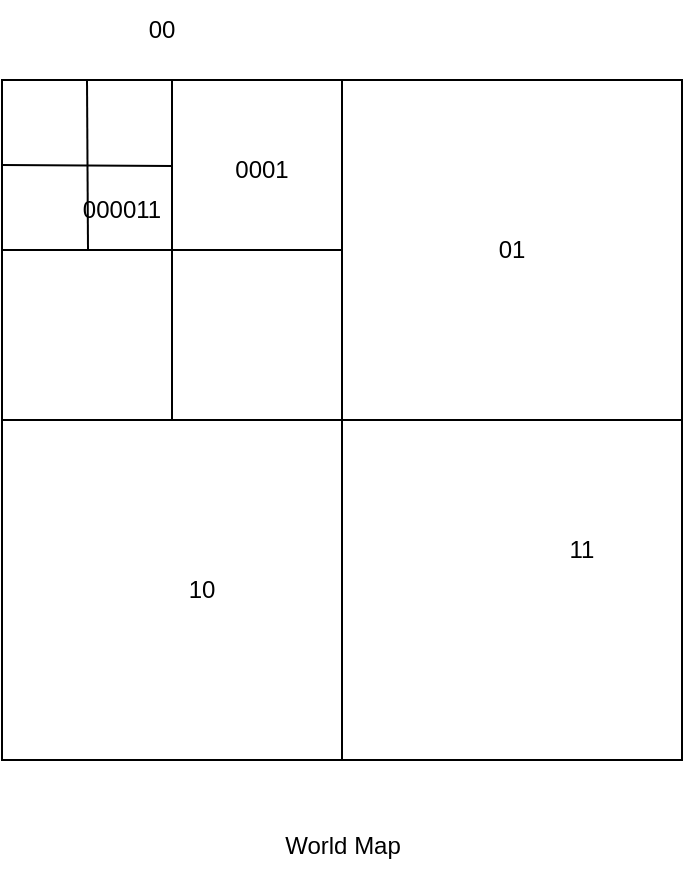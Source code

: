 <mxfile version="21.7.5" type="github">
  <diagram id="RoAepmMAUu7wBhRtB38g" name="Page-1">
    <mxGraphModel dx="954" dy="610" grid="1" gridSize="10" guides="1" tooltips="1" connect="1" arrows="1" fold="1" page="1" pageScale="1" pageWidth="827" pageHeight="1169" math="0" shadow="0">
      <root>
        <mxCell id="0" />
        <mxCell id="1" parent="0" />
        <mxCell id="5P20f6qnIztee9uZaSQt-1" value="" style="whiteSpace=wrap;html=1;aspect=fixed;" vertex="1" parent="1">
          <mxGeometry x="120" y="80" width="340" height="340" as="geometry" />
        </mxCell>
        <mxCell id="5P20f6qnIztee9uZaSQt-2" value="World Map" style="text;html=1;align=center;verticalAlign=middle;resizable=0;points=[];autosize=1;strokeColor=none;fillColor=none;" vertex="1" parent="1">
          <mxGeometry x="250" y="448" width="80" height="30" as="geometry" />
        </mxCell>
        <mxCell id="5P20f6qnIztee9uZaSQt-3" value="" style="whiteSpace=wrap;html=1;aspect=fixed;" vertex="1" parent="1">
          <mxGeometry x="120" y="80" width="170" height="170" as="geometry" />
        </mxCell>
        <mxCell id="5P20f6qnIztee9uZaSQt-4" value="" style="whiteSpace=wrap;html=1;aspect=fixed;" vertex="1" parent="1">
          <mxGeometry x="290" y="80" width="170" height="170" as="geometry" />
        </mxCell>
        <mxCell id="5P20f6qnIztee9uZaSQt-5" value="" style="whiteSpace=wrap;html=1;aspect=fixed;" vertex="1" parent="1">
          <mxGeometry x="120" y="250" width="170" height="170" as="geometry" />
        </mxCell>
        <mxCell id="5P20f6qnIztee9uZaSQt-10" value="" style="endArrow=none;html=1;rounded=0;entryX=0.5;entryY=0;entryDx=0;entryDy=0;exitX=0.5;exitY=0;exitDx=0;exitDy=0;" edge="1" parent="1" source="5P20f6qnIztee9uZaSQt-5" target="5P20f6qnIztee9uZaSQt-3">
          <mxGeometry width="50" height="50" relative="1" as="geometry">
            <mxPoint x="390" y="340" as="sourcePoint" />
            <mxPoint x="440" y="290" as="targetPoint" />
          </mxGeometry>
        </mxCell>
        <mxCell id="5P20f6qnIztee9uZaSQt-11" value="" style="endArrow=none;html=1;rounded=0;exitX=0;exitY=0.5;exitDx=0;exitDy=0;entryX=1;entryY=0.5;entryDx=0;entryDy=0;" edge="1" parent="1" source="5P20f6qnIztee9uZaSQt-3" target="5P20f6qnIztee9uZaSQt-3">
          <mxGeometry width="50" height="50" relative="1" as="geometry">
            <mxPoint x="390" y="340" as="sourcePoint" />
            <mxPoint x="440" y="290" as="targetPoint" />
          </mxGeometry>
        </mxCell>
        <mxCell id="5P20f6qnIztee9uZaSQt-12" value="" style="endArrow=none;html=1;rounded=0;entryX=0.25;entryY=0;entryDx=0;entryDy=0;" edge="1" parent="1" target="5P20f6qnIztee9uZaSQt-3">
          <mxGeometry width="50" height="50" relative="1" as="geometry">
            <mxPoint x="163" y="165" as="sourcePoint" />
            <mxPoint x="440" y="290" as="targetPoint" />
          </mxGeometry>
        </mxCell>
        <mxCell id="5P20f6qnIztee9uZaSQt-13" value="" style="endArrow=none;html=1;rounded=0;exitX=0;exitY=0.25;exitDx=0;exitDy=0;" edge="1" parent="1" source="5P20f6qnIztee9uZaSQt-3">
          <mxGeometry width="50" height="50" relative="1" as="geometry">
            <mxPoint x="390" y="340" as="sourcePoint" />
            <mxPoint x="205" y="123" as="targetPoint" />
          </mxGeometry>
        </mxCell>
        <mxCell id="5P20f6qnIztee9uZaSQt-15" value="11" style="text;html=1;strokeColor=none;fillColor=none;align=center;verticalAlign=middle;whiteSpace=wrap;rounded=0;" vertex="1" parent="1">
          <mxGeometry x="380" y="300" width="60" height="30" as="geometry" />
        </mxCell>
        <mxCell id="5P20f6qnIztee9uZaSQt-16" value="01" style="text;html=1;strokeColor=none;fillColor=none;align=center;verticalAlign=middle;whiteSpace=wrap;rounded=0;" vertex="1" parent="1">
          <mxGeometry x="345" y="150" width="60" height="30" as="geometry" />
        </mxCell>
        <mxCell id="5P20f6qnIztee9uZaSQt-17" value="10" style="text;html=1;strokeColor=none;fillColor=none;align=center;verticalAlign=middle;whiteSpace=wrap;rounded=0;" vertex="1" parent="1">
          <mxGeometry x="190" y="320" width="60" height="30" as="geometry" />
        </mxCell>
        <mxCell id="5P20f6qnIztee9uZaSQt-18" value="00" style="text;html=1;strokeColor=none;fillColor=none;align=center;verticalAlign=middle;whiteSpace=wrap;rounded=0;" vertex="1" parent="1">
          <mxGeometry x="170" y="40" width="60" height="30" as="geometry" />
        </mxCell>
        <mxCell id="5P20f6qnIztee9uZaSQt-19" value="0001" style="text;html=1;strokeColor=none;fillColor=none;align=center;verticalAlign=middle;whiteSpace=wrap;rounded=0;" vertex="1" parent="1">
          <mxGeometry x="220" y="110" width="60" height="30" as="geometry" />
        </mxCell>
        <mxCell id="5P20f6qnIztee9uZaSQt-20" value="000011" style="text;html=1;strokeColor=none;fillColor=none;align=center;verticalAlign=middle;whiteSpace=wrap;rounded=0;" vertex="1" parent="1">
          <mxGeometry x="150" y="130" width="60" height="30" as="geometry" />
        </mxCell>
      </root>
    </mxGraphModel>
  </diagram>
</mxfile>
